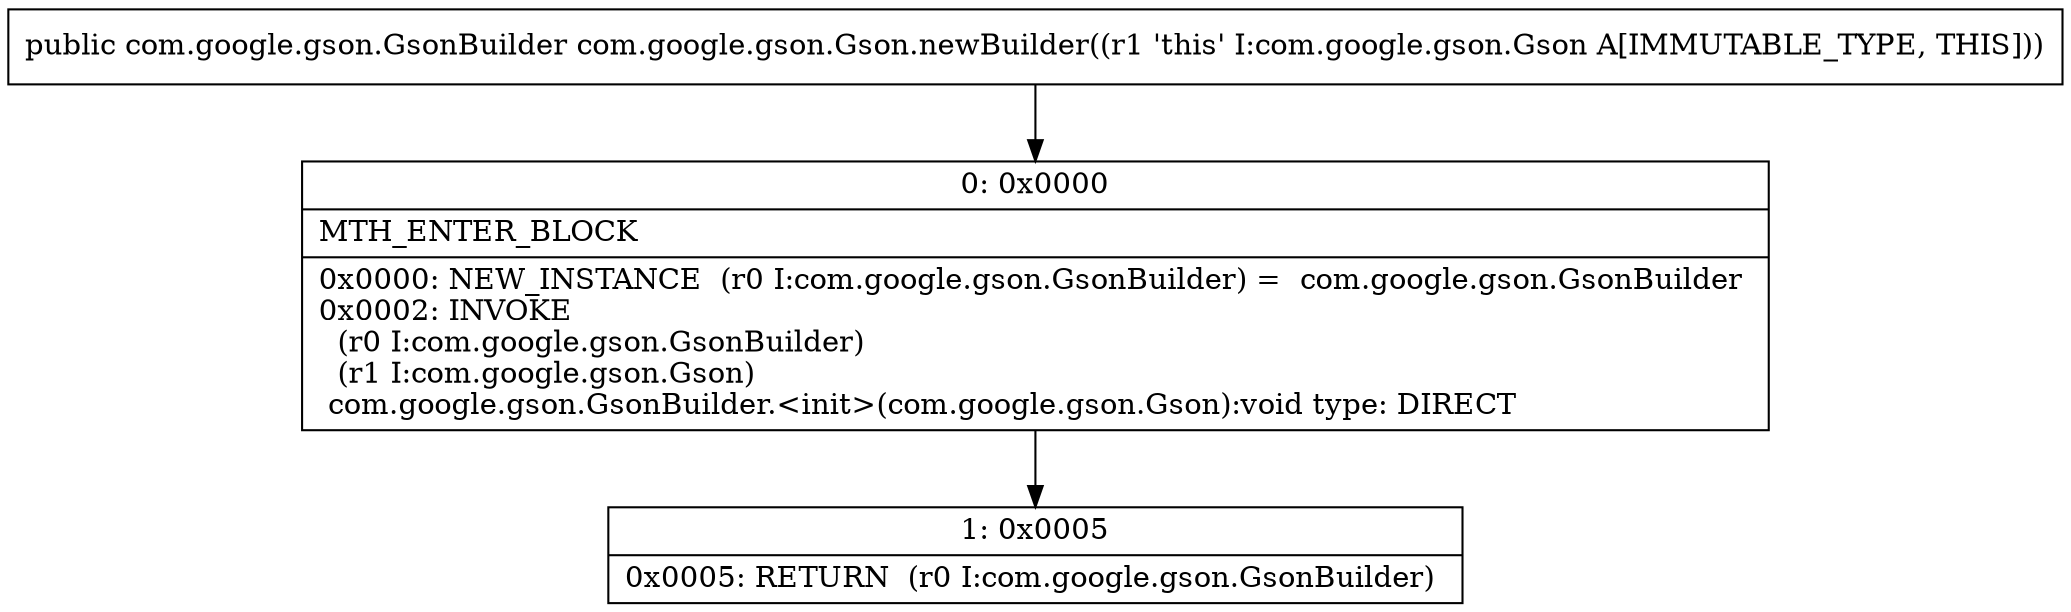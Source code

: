 digraph "CFG forcom.google.gson.Gson.newBuilder()Lcom\/google\/gson\/GsonBuilder;" {
Node_0 [shape=record,label="{0\:\ 0x0000|MTH_ENTER_BLOCK\l|0x0000: NEW_INSTANCE  (r0 I:com.google.gson.GsonBuilder) =  com.google.gson.GsonBuilder \l0x0002: INVOKE  \l  (r0 I:com.google.gson.GsonBuilder)\l  (r1 I:com.google.gson.Gson)\l com.google.gson.GsonBuilder.\<init\>(com.google.gson.Gson):void type: DIRECT \l}"];
Node_1 [shape=record,label="{1\:\ 0x0005|0x0005: RETURN  (r0 I:com.google.gson.GsonBuilder) \l}"];
MethodNode[shape=record,label="{public com.google.gson.GsonBuilder com.google.gson.Gson.newBuilder((r1 'this' I:com.google.gson.Gson A[IMMUTABLE_TYPE, THIS])) }"];
MethodNode -> Node_0;
Node_0 -> Node_1;
}

